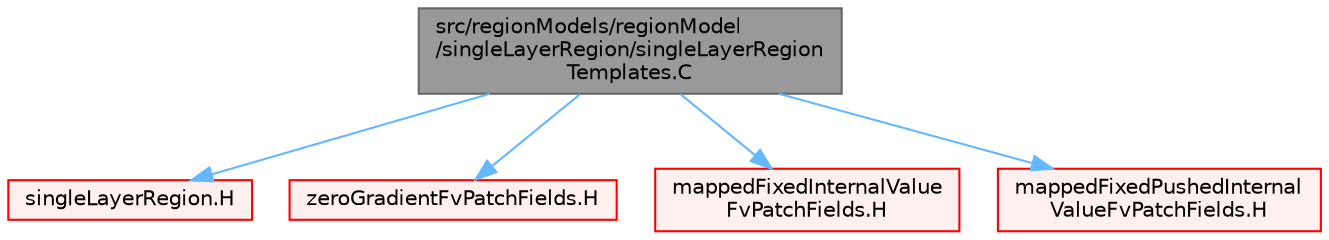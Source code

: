 digraph "src/regionModels/regionModel/singleLayerRegion/singleLayerRegionTemplates.C"
{
 // LATEX_PDF_SIZE
  bgcolor="transparent";
  edge [fontname=Helvetica,fontsize=10,labelfontname=Helvetica,labelfontsize=10];
  node [fontname=Helvetica,fontsize=10,shape=box,height=0.2,width=0.4];
  Node1 [id="Node000001",label="src/regionModels/regionModel\l/singleLayerRegion/singleLayerRegion\lTemplates.C",height=0.2,width=0.4,color="gray40", fillcolor="grey60", style="filled", fontcolor="black",tooltip=" "];
  Node1 -> Node2 [id="edge1_Node000001_Node000002",color="steelblue1",style="solid",tooltip=" "];
  Node2 [id="Node000002",label="singleLayerRegion.H",height=0.2,width=0.4,color="red", fillcolor="#FFF0F0", style="filled",URL="$singleLayerRegion_8H.html",tooltip=" "];
  Node1 -> Node423 [id="edge2_Node000001_Node000423",color="steelblue1",style="solid",tooltip=" "];
  Node423 [id="Node000423",label="zeroGradientFvPatchFields.H",height=0.2,width=0.4,color="red", fillcolor="#FFF0F0", style="filled",URL="$zeroGradientFvPatchFields_8H.html",tooltip=" "];
  Node1 -> Node425 [id="edge3_Node000001_Node000425",color="steelblue1",style="solid",tooltip=" "];
  Node425 [id="Node000425",label="mappedFixedInternalValue\lFvPatchFields.H",height=0.2,width=0.4,color="red", fillcolor="#FFF0F0", style="filled",URL="$mappedFixedInternalValueFvPatchFields_8H.html",tooltip=" "];
  Node1 -> Node431 [id="edge4_Node000001_Node000431",color="steelblue1",style="solid",tooltip=" "];
  Node431 [id="Node000431",label="mappedFixedPushedInternal\lValueFvPatchFields.H",height=0.2,width=0.4,color="red", fillcolor="#FFF0F0", style="filled",URL="$mappedFixedPushedInternalValueFvPatchFields_8H.html",tooltip=" "];
}
